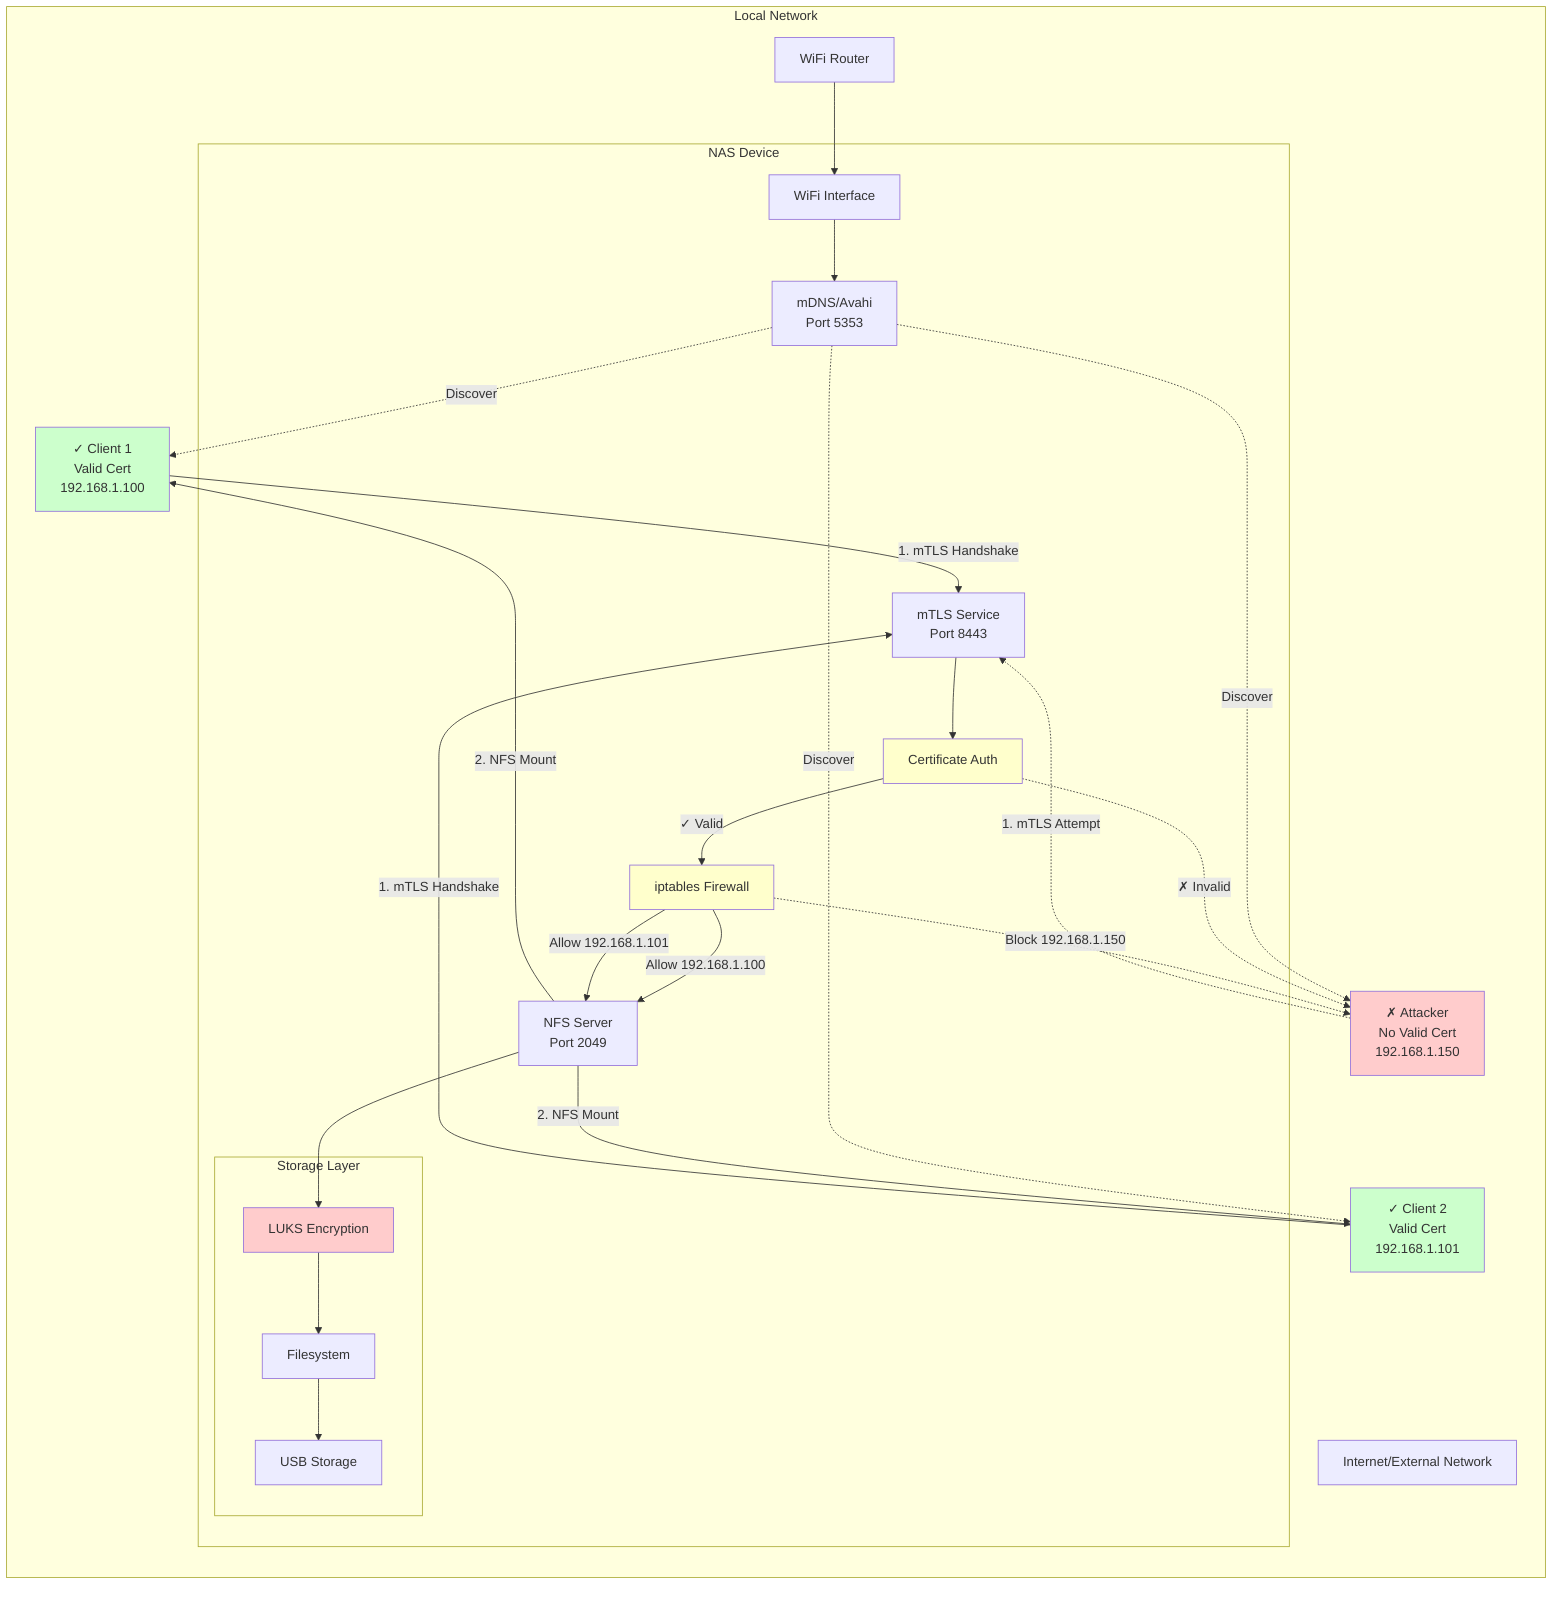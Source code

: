 graph LR
    subgraph "Local Network"
        Internet[Internet/External Network]
        Router[WiFi Router]
        
        subgraph "NAS Device"
            WiFi[WiFi Interface]
            mDNS[mDNS/Avahi<br/>Port 5353]
            mTLSPort[mTLS Service<br/>Port 8443]
            NFSPort[NFS Server<br/>Port 2049]
            
            FW[iptables Firewall]
            Auth[Certificate Auth]
            
            subgraph "Storage Layer"
                LUKS[LUKS Encryption]
                FS[Filesystem]
                USB[USB Storage]
            end
        end
        
        ValidClient1[✓ Client 1<br/>Valid Cert<br/>192.168.1.100]
        ValidClient2[✓ Client 2<br/>Valid Cert<br/>192.168.1.101]
        InvalidClient[✗ Attacker<br/>No Valid Cert<br/>192.168.1.150]
    end
    
    Router --> WiFi
    
    WiFi --> mDNS
    mDNS -.->|Discover| ValidClient1
    mDNS -.->|Discover| ValidClient2
    mDNS -.->|Discover| InvalidClient
    
    ValidClient1 -->|1. mTLS Handshake| mTLSPort
    ValidClient2 -->|1. mTLS Handshake| mTLSPort
    InvalidClient -.->|1. mTLS Attempt| mTLSPort
    
    mTLSPort --> Auth
    Auth -->|✓ Valid| FW
    Auth -.->|✗ Invalid| InvalidClient
    
    FW -->|Allow 192.168.1.100| NFSPort
    FW -->|Allow 192.168.1.101| NFSPort
    FW -.->|Block 192.168.1.150| InvalidClient
    
    NFSPort --> LUKS
    LUKS --> FS
    FS --> USB
    
    NFSPort -->|2. NFS Mount| ValidClient1
    NFSPort -->|2. NFS Mount| ValidClient2
    
    style ValidClient1 fill:#ccffcc
    style ValidClient2 fill:#ccffcc
    style InvalidClient fill:#ffcccc
    style FW fill:#ffffcc
    style Auth fill:#ffffcc
    style LUKS fill:#ffcccc